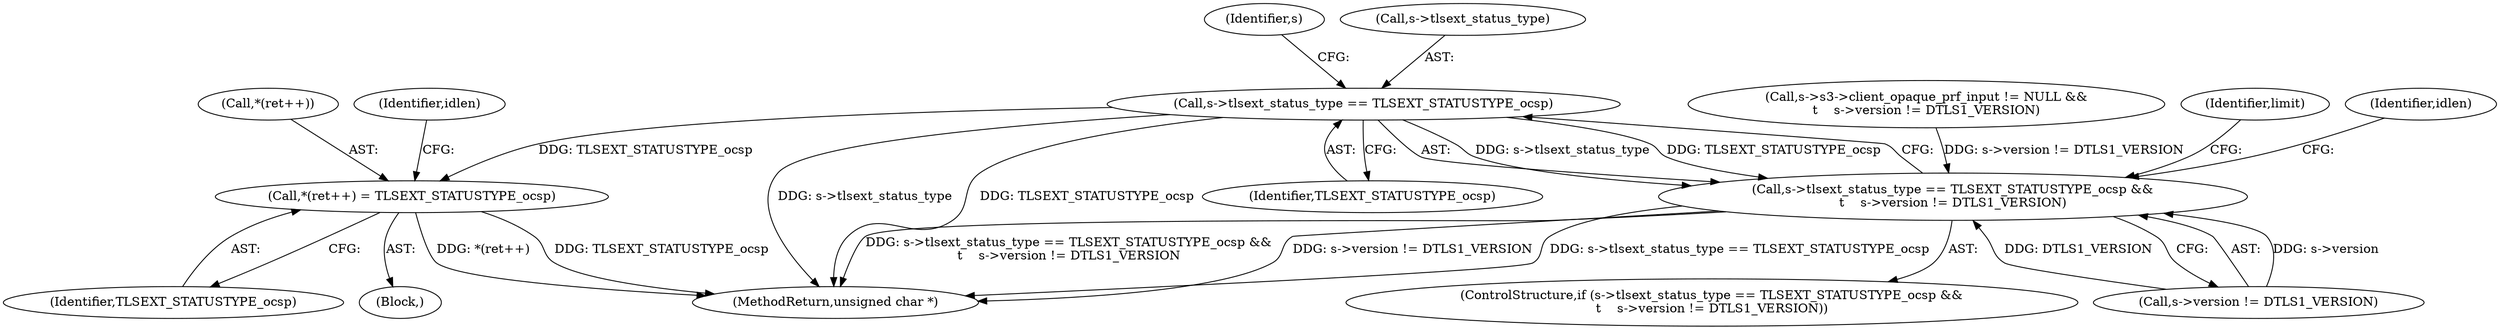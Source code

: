 digraph "0_openssl_2b0532f3984324ebe1236a63d15893792384328d@pointer" {
"1000752" [label="(Call,s->tlsext_status_type == TLSEXT_STATUSTYPE_ocsp)"];
"1000751" [label="(Call,s->tlsext_status_type == TLSEXT_STATUSTYPE_ocsp &&\n\t    s->version != DTLS1_VERSION)"];
"1000863" [label="(Call,*(ret++) = TLSEXT_STATUSTYPE_ocsp)"];
"1000867" [label="(Identifier,TLSEXT_STATUSTYPE_ocsp)"];
"1000686" [label="(Call,s->s3->client_opaque_prf_input != NULL &&\n\t    s->version != DTLS1_VERSION)"];
"1000863" [label="(Call,*(ret++) = TLSEXT_STATUSTYPE_ocsp)"];
"1000923" [label="(Identifier,limit)"];
"1000869" [label="(Identifier,idlen)"];
"1000751" [label="(Call,s->tlsext_status_type == TLSEXT_STATUSTYPE_ocsp &&\n\t    s->version != DTLS1_VERSION)"];
"1000759" [label="(Identifier,s)"];
"1001118" [label="(MethodReturn,unsigned char *)"];
"1000762" [label="(Block,)"];
"1000864" [label="(Call,*(ret++))"];
"1000757" [label="(Call,s->version != DTLS1_VERSION)"];
"1000752" [label="(Call,s->tlsext_status_type == TLSEXT_STATUSTYPE_ocsp)"];
"1000756" [label="(Identifier,TLSEXT_STATUSTYPE_ocsp)"];
"1000750" [label="(ControlStructure,if (s->tlsext_status_type == TLSEXT_STATUSTYPE_ocsp &&\n\t    s->version != DTLS1_VERSION))"];
"1000753" [label="(Call,s->tlsext_status_type)"];
"1000769" [label="(Identifier,idlen)"];
"1000752" -> "1000751"  [label="AST: "];
"1000752" -> "1000756"  [label="CFG: "];
"1000753" -> "1000752"  [label="AST: "];
"1000756" -> "1000752"  [label="AST: "];
"1000759" -> "1000752"  [label="CFG: "];
"1000751" -> "1000752"  [label="CFG: "];
"1000752" -> "1001118"  [label="DDG: s->tlsext_status_type"];
"1000752" -> "1001118"  [label="DDG: TLSEXT_STATUSTYPE_ocsp"];
"1000752" -> "1000751"  [label="DDG: s->tlsext_status_type"];
"1000752" -> "1000751"  [label="DDG: TLSEXT_STATUSTYPE_ocsp"];
"1000752" -> "1000863"  [label="DDG: TLSEXT_STATUSTYPE_ocsp"];
"1000751" -> "1000750"  [label="AST: "];
"1000751" -> "1000757"  [label="CFG: "];
"1000757" -> "1000751"  [label="AST: "];
"1000769" -> "1000751"  [label="CFG: "];
"1000923" -> "1000751"  [label="CFG: "];
"1000751" -> "1001118"  [label="DDG: s->tlsext_status_type == TLSEXT_STATUSTYPE_ocsp &&\n\t    s->version != DTLS1_VERSION"];
"1000751" -> "1001118"  [label="DDG: s->version != DTLS1_VERSION"];
"1000751" -> "1001118"  [label="DDG: s->tlsext_status_type == TLSEXT_STATUSTYPE_ocsp"];
"1000757" -> "1000751"  [label="DDG: s->version"];
"1000757" -> "1000751"  [label="DDG: DTLS1_VERSION"];
"1000686" -> "1000751"  [label="DDG: s->version != DTLS1_VERSION"];
"1000863" -> "1000762"  [label="AST: "];
"1000863" -> "1000867"  [label="CFG: "];
"1000864" -> "1000863"  [label="AST: "];
"1000867" -> "1000863"  [label="AST: "];
"1000869" -> "1000863"  [label="CFG: "];
"1000863" -> "1001118"  [label="DDG: TLSEXT_STATUSTYPE_ocsp"];
"1000863" -> "1001118"  [label="DDG: *(ret++)"];
}
